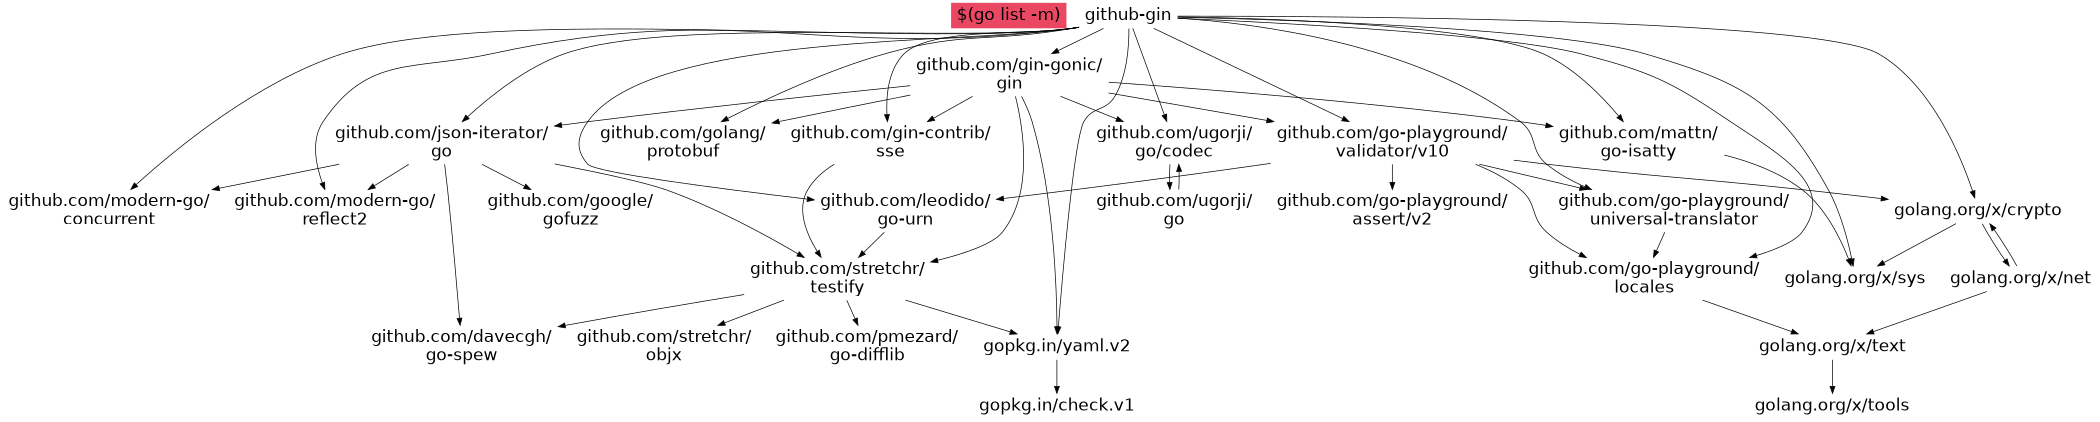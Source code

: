 digraph {
    graph [overlap=false, size=14];
    root="$(go list -m)";
    node [ shape = plaintext, fontname = "Helvetica", 
          fontsize=24];
    "$(go list -m)" [style = filled, 
                     fillcolor = "#E94762"];
"github-gin" -> "github.com/gin-contrib/\nsse"
"github-gin" -> "github.com/gin-gonic/\ngin"
"github-gin" -> "github.com/go-playground/\nlocales"
"github-gin" -> "github.com/go-playground/\nuniversal-translator"
"github-gin" -> "github.com/go-playground/\nvalidator/v10"
"github-gin" -> "github.com/golang/\nprotobuf"
"github-gin" -> "github.com/json-iterator/\ngo"
"github-gin" -> "github.com/leodido/\ngo-urn"
"github-gin" -> "github.com/mattn/\ngo-isatty"
"github-gin" -> "github.com/modern-go/\nconcurrent"
"github-gin" -> "github.com/modern-go/\nreflect2"
"github-gin" -> "github.com/ugorji/\ngo/codec"
"github-gin" -> "golang.org/x/crypto"
"github-gin" -> "golang.org/x/sys"
"github-gin" -> "gopkg.in/yaml.v2"
"github.com/gin-contrib/\nsse" -> "github.com/stretchr/\ntestify"
"github.com/gin-gonic/\ngin" -> "github.com/gin-contrib/\nsse"
"github.com/gin-gonic/\ngin" -> "github.com/go-playground/\nvalidator/v10"
"github.com/gin-gonic/\ngin" -> "github.com/golang/\nprotobuf"
"github.com/gin-gonic/\ngin" -> "github.com/json-iterator/\ngo"
"github.com/gin-gonic/\ngin" -> "github.com/mattn/\ngo-isatty"
"github.com/gin-gonic/\ngin" -> "github.com/stretchr/\ntestify"
"github.com/gin-gonic/\ngin" -> "github.com/ugorji/\ngo/codec"
"github.com/gin-gonic/\ngin" -> "gopkg.in/yaml.v2"
"github.com/go-playground/\nlocales" -> "golang.org/x/text"
"github.com/go-playground/\nuniversal-translator" -> "github.com/go-playground/\nlocales"
"github.com/go-playground/\nvalidator/v10" -> "github.com/go-playground/\nassert/v2"
"github.com/go-playground/\nvalidator/v10" -> "github.com/go-playground/\nlocales"
"github.com/go-playground/\nvalidator/v10" -> "github.com/go-playground/\nuniversal-translator"
"github.com/go-playground/\nvalidator/v10" -> "github.com/leodido/\ngo-urn"
"github.com/go-playground/\nvalidator/v10" -> "golang.org/x/crypto"
"github.com/json-iterator/\ngo" -> "github.com/davecgh/\ngo-spew"
"github.com/json-iterator/\ngo" -> "github.com/google/\ngofuzz"
"github.com/json-iterator/\ngo" -> "github.com/modern-go/\nconcurrent"
"github.com/json-iterator/\ngo" -> "github.com/modern-go/\nreflect2"
"github.com/json-iterator/\ngo" -> "github.com/stretchr/\ntestify"
"github.com/leodido/\ngo-urn" -> "github.com/stretchr/\ntestify"
"github.com/mattn/\ngo-isatty" -> "golang.org/x/sys"
"github.com/stretchr/\ntestify" -> "github.com/davecgh/\ngo-spew"
"github.com/stretchr/\ntestify" -> "github.com/pmezard/\ngo-difflib"
"github.com/stretchr/\ntestify" -> "github.com/stretchr/\nobjx"
"github.com/stretchr/\ntestify" -> "gopkg.in/yaml.v2"
"github.com/ugorji/\ngo" -> "github.com/ugorji/\ngo/codec"
"github.com/ugorji/\ngo/codec" -> "github.com/ugorji/\ngo"
"golang.org/x/crypto" -> "golang.org/x/net"
"golang.org/x/crypto" -> "golang.org/x/sys"
"golang.org/x/net" -> "golang.org/x/crypto"
"golang.org/x/net" -> "golang.org/x/text"
"golang.org/x/text" -> "golang.org/x/tools"
"gopkg.in/yaml.v2" -> "gopkg.in/check.v1"
}
